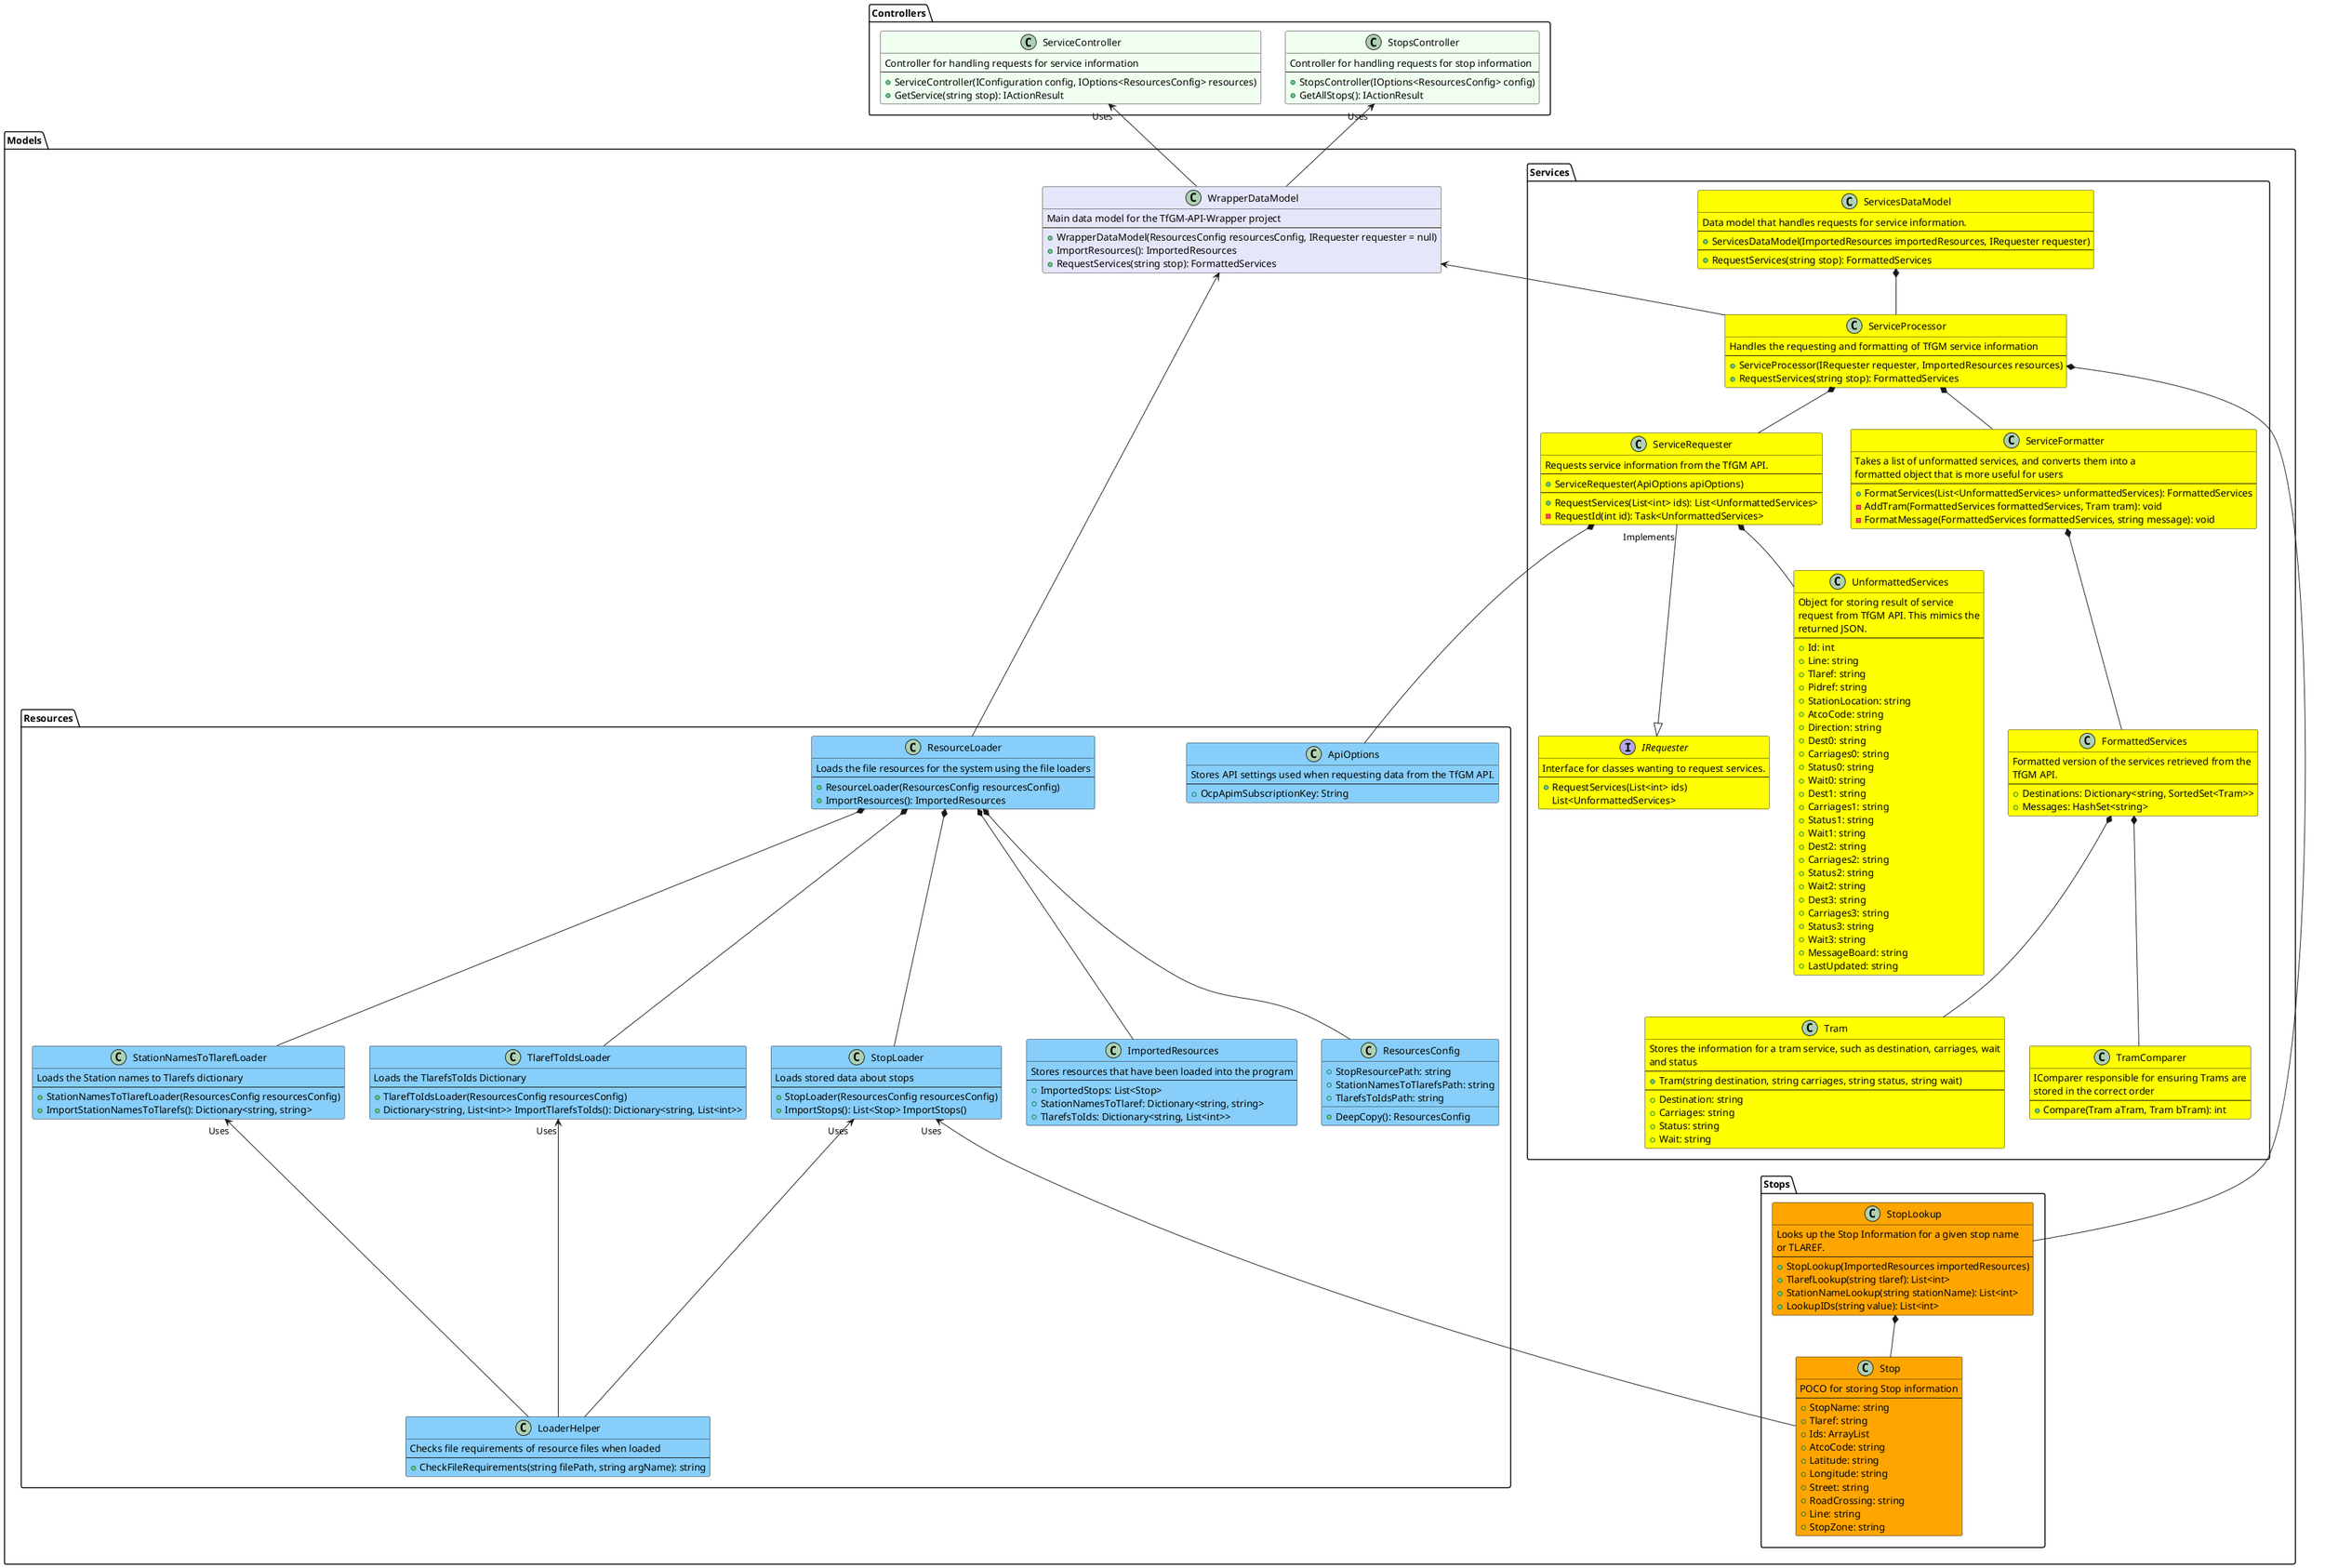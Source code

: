 @startuml TfGM-API-Wrapper
skinparam classFontColor automatic

'Models.Services' 
package Models.Services {
Models.Services.FormattedServices *-- Models.Services.Tram 
Models.Services.FormattedServices *-- Models.Services.TramComparer 
Models.Services.ServiceRequester "Implements" --|> Models.Services.IRequester
Models.Services.ServiceRequester *-- Models.Services.UnformattedServices
Models.Services.ServiceFormatter *-- Models.Services.FormattedServices
Models.Services.ServiceProcessor *-- Models.Services.ServiceRequester
Models.Services.ServiceProcessor *-- Models.Services.ServiceFormatter
Models.Services.ServiceProcessor *-- Models.Stops.StopLookup
Models.Services.ServicesDataModel *-- Models.Services.ServiceProcessor
}

class Models.Services.ServicesDataModel #Yellow {
Data model that handles requests for service information.
---
+ ServicesDataModel(ImportedResources importedResources, IRequester requester)
---
+ RequestServices(string stop): FormattedServices
}

class Models.Services.Tram #Yellow{
Stores the information for a tram service, such as destination, carriages, wait
and status
---
+ Tram(string destination, string carriages, string status, string wait)
---
+ Destination: string
+ Carriages: string
+ Status: string
+ Wait: string
}

class Models.Services.FormattedServices #Yellow{
Formatted version of the services retrieved from the 
TfGM API.
---
+ Destinations: Dictionary<string, SortedSet<Tram>>
+ Messages: HashSet<string>
}

class Models.Services.TramComparer #Yellow {
IComparer responsible for ensuring Trams are 
stored in the correct order
---
+ Compare(Tram aTram, Tram bTram): int
}

interface Models.Services.IRequester #Yellow{
Interface for classes wanting to request services.
---
+ RequestServices(List<int> ids)
List<UnformattedServices> 
}

class Models.Services.UnformattedServices #Yellow {
Object for storing result of service
request from TfGM API. This mimics the
returned JSON.
---
+ Id: int
+ Line: string
+ Tlaref: string
+ Pidref: string
+ StationLocation: string
+ AtcoCode: string
+ Direction: string
+ Dest0: string
+ Carriages0: string 
+ Status0: string 
+ Wait0: string
+ Dest1: string 
+ Carriages1: string 
+ Status1: string
+ Wait1: string
+ Dest2: string
+ Carriages2: string
+ Status2: string
+ Wait2: string
+ Dest3: string
+ Carriages3: string
+ Status3: string
+ Wait3: string
+ MessageBoard: string
+ LastUpdated: string
}
class Models.Services.ServiceRequester #Yellow {
Requests service information from the TfGM API.
---
+ ServiceRequester(ApiOptions apiOptions)
---
+ RequestServices(List<int> ids): List<UnformattedServices> 
- RequestId(int id): Task<UnformattedServices> 
}

class Models.Services.ServiceFormatter #Yellow {
Takes a list of unformatted services, and converts them into a 
formatted object that is more useful for users
---
+ FormatServices(List<UnformattedServices> unformattedServices): FormattedServices 
- AddTram(FormattedServices formattedServices, Tram tram): void 
- FormatMessage(FormattedServices formattedServices, string message): void
}

class Models.Services.ServiceProcessor #Yellow {
Handles the requesting and formatting of TfGM service information 
---
+ ServiceProcessor(IRequester requester, ImportedResources resources)
+ RequestServices(string stop): FormattedServices 
} 

'Models.Stops'
package Models.Stops {
Models.Stops.StopLookup *-- Models.Stops.Stop
}

class Models.Stops.StopLookup #Orange {
Looks up the Stop Information for a given stop name 
or TLAREF.
---
+ StopLookup(ImportedResources importedResources)
+ TlarefLookup(string tlaref): List<int> 
+ StationNameLookup(string stationName): List<int> 
+ LookupIDs(string value): List<int> 
}

class Models.Stops.Stop #Orange{
POCO for storing Stop information 
---
+ StopName: string
+ Tlaref: string
+ Ids: ArrayList
+ AtcoCode: string
+ Latitude: string
+ Longitude: string
+ Street: string
+ RoadCrossing: string
+ Line: string
+ StopZone: string
}

'Models.Resources'
package Models.Resources {
Models.Resources.StopLoader "Uses" <--- Models.Resources.LoaderHelper
Models.Resources.StationNamesToTlarefLoader "Uses" <--- Models.Resources.LoaderHelper
Models.Resources.TlarefToIdsLoader "Uses" <--- Models.Resources.LoaderHelper
Models.Resources.StopLoader "Uses" <--- Models.Stops.Stop
Models.Resources.ResourceLoader *-- Models.Resources.ImportedResources
Models.Resources.ResourceLoader *-- Models.Resources.StopLoader
Models.Resources.ResourceLoader *-- Models.Resources.StationNamesToTlarefLoader
Models.Resources.ResourceLoader *-- Models.Resources.TlarefToIdsLoader
Models.Resources.ResourceLoader *-- Models.Resources.ResourcesConfig
Models.Services.ServiceRequester *-- Models.Resources.ApiOptions 
}

class Models.Resources.ApiOptions #LightSkyBlue {
Stores API settings used when requesting data from the TfGM API.
---
+ OcpApimSubscriptionKey: String
}

class Models.Resources.LoaderHelper #LightSkyBlue {
Checks file requirements of resource files when loaded
---
+ CheckFileRequirements(string filePath, string argName): string
}

class Models.Resources.ImportedResources #LightSkyBlue {
Stores resources that have been loaded into the program
---
+ ImportedStops: List<Stop>
+ StationNamesToTlaref: Dictionary<string, string> 
+ TlarefsToIds: Dictionary<string, List<int>> 
}

class Models.Resources.TlarefToIdsLoader #LightSkyBlue {
Loads the TlarefsToIds Dictionary
---
+ TlarefToIdsLoader(ResourcesConfig resourcesConfig)
+ Dictionary<string, List<int>> ImportTlarefsToIds(): Dictionary<string, List<int>> 
}

class Models.Resources.StationNamesToTlarefLoader #LightSkyBlue {
Loads the Station names to Tlarefs dictionary
---
+ StationNamesToTlarefLoader(ResourcesConfig resourcesConfig)
+ ImportStationNamesToTlarefs(): Dictionary<string, string> 
}

class Models.Resources.StopLoader #LightSkyBlue {
Loads stored data about stops
---
+ StopLoader(ResourcesConfig resourcesConfig)
+ ImportStops(): List<Stop> ImportStops()
} 

class Models.Resources.ResourceLoader #LightSkyBlue {
Loads the file resources for the system using the file loaders
---
+ ResourceLoader(ResourcesConfig resourcesConfig)
+ ImportResources(): ImportedResources
}

class Models.Resources.ResourcesConfig #LightSkyBlue {
+ StopResourcePath: string
+ StationNamesToTlarefsPath: string
+ TlarefsToIdsPath: string
+ DeepCopy(): ResourcesConfig
}

'Models'
package Models{
Models.WrapperDataModel <-- Models.Resources.ResourceLoader
Models.WrapperDataModel <-- Models.Services.ServiceProcessor
}

class Models.WrapperDataModel #Lavender{
Main data model for the TfGM-API-Wrapper project
---
+ WrapperDataModel(ResourcesConfig resourcesConfig, IRequester requester = null)
+ ImportResources(): ImportedResources 
+ RequestServices(string stop): FormattedServices
}

'Controllers
package Controllers {
Controllers.StopsController "Uses" <-- Models.WrapperDataModel
Controllers.ServiceController "Uses" <-- Models.WrapperDataModel
}

class Controllers.ServiceController #HoneyDew{
Controller for handling requests for service information
---
+ ServiceController(IConfiguration config, IOptions<ResourcesConfig> resources)
+ GetService(string stop): IActionResult 
}

class Controllers.StopsController #HoneyDew {
Controller for handling requests for stop information
---
+ StopsController(IOptions<ResourcesConfig> config)
+ GetAllStops(): IActionResult 
}

@enduml
